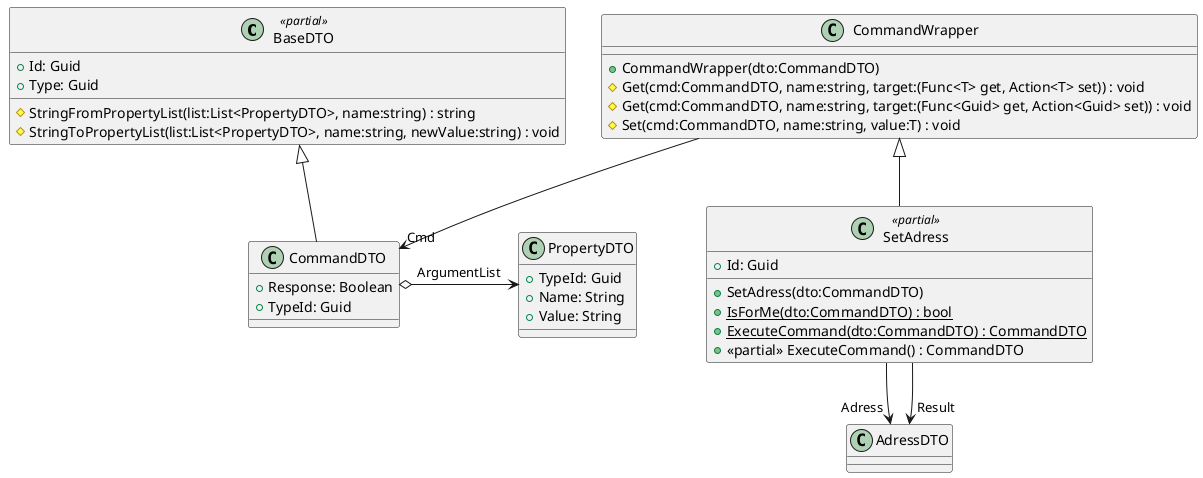 @startuml SetAdress

class BaseDTO <<partial>> {
    +Id: Guid
    +Type: Guid
    # StringFromPropertyList(list:List<PropertyDTO>, name:string) : string
    # StringToPropertyList(list:List<PropertyDTO>, name:string, newValue:string) : void
}

class PropertyDTO {
   +TypeId: Guid
   +Name: String
   +Value: String
}

class CommandDTO {
   +Response: Boolean
   +TypeId: Guid
}
BaseDTO <|-- CommandDTO
CommandDTO o-> PropertyDTO: "ArgumentList"

class CommandWrapper {
    + CommandWrapper(dto:CommandDTO)
    # Get(cmd:CommandDTO, name:string, target:(Func<T> get, Action<T> set)) : void
    # Get(cmd:CommandDTO, name:string, target:(Func<Guid> get, Action<Guid> set)) : void
    # Set(cmd:CommandDTO, name:string, value:T) : void
}
CommandWrapper --> "Cmd" CommandDTO

class SetAdress <<partial>> {
    + SetAdress(dto:CommandDTO)
    + Id: Guid
    + {static} IsForMe(dto:CommandDTO) : bool
    + {static} ExecuteCommand(dto:CommandDTO) : CommandDTO
    + <<partial>> ExecuteCommand() : CommandDTO
}

CommandWrapper <|-- SetAdress
SetAdress --> "Adress" AdressDTO
SetAdress --> "Result" AdressDTO

@enduml
